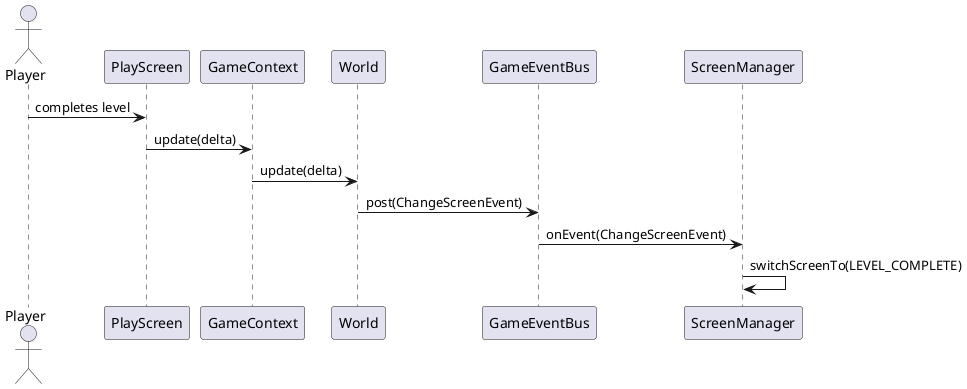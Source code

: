 @startuml
actor Player
participant PlayScreen
participant GameContext
participant World
participant GameEventBus
participant ScreenManager

Player -> PlayScreen : completes level
PlayScreen -> GameContext : update(delta)
GameContext -> World : update(delta)
World -> GameEventBus : post(ChangeScreenEvent)
GameEventBus -> ScreenManager : onEvent(ChangeScreenEvent)
ScreenManager -> ScreenManager : switchScreenTo(LEVEL_COMPLETE)
@enduml
